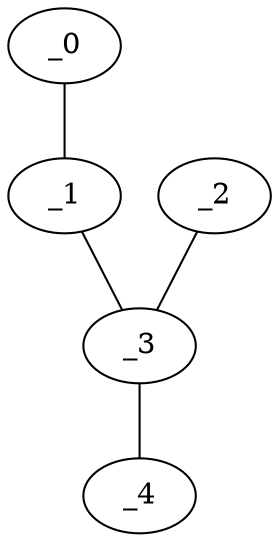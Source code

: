 graph TP1_0141 {
	_0	 [x="0.422206",
		y="3.31031"];
	_1	 [x="2.36031",
		y="2.79973"];
	_0 -- _1;
	_3	 [x="1.51",
		y="2.97"];
	_1 -- _3;
	_2	 [x="0.863427",
		y="0.689826"];
	_2 -- _3;
	_4	 [x="1.76446",
		y="2.71403"];
	_3 -- _4;
}
